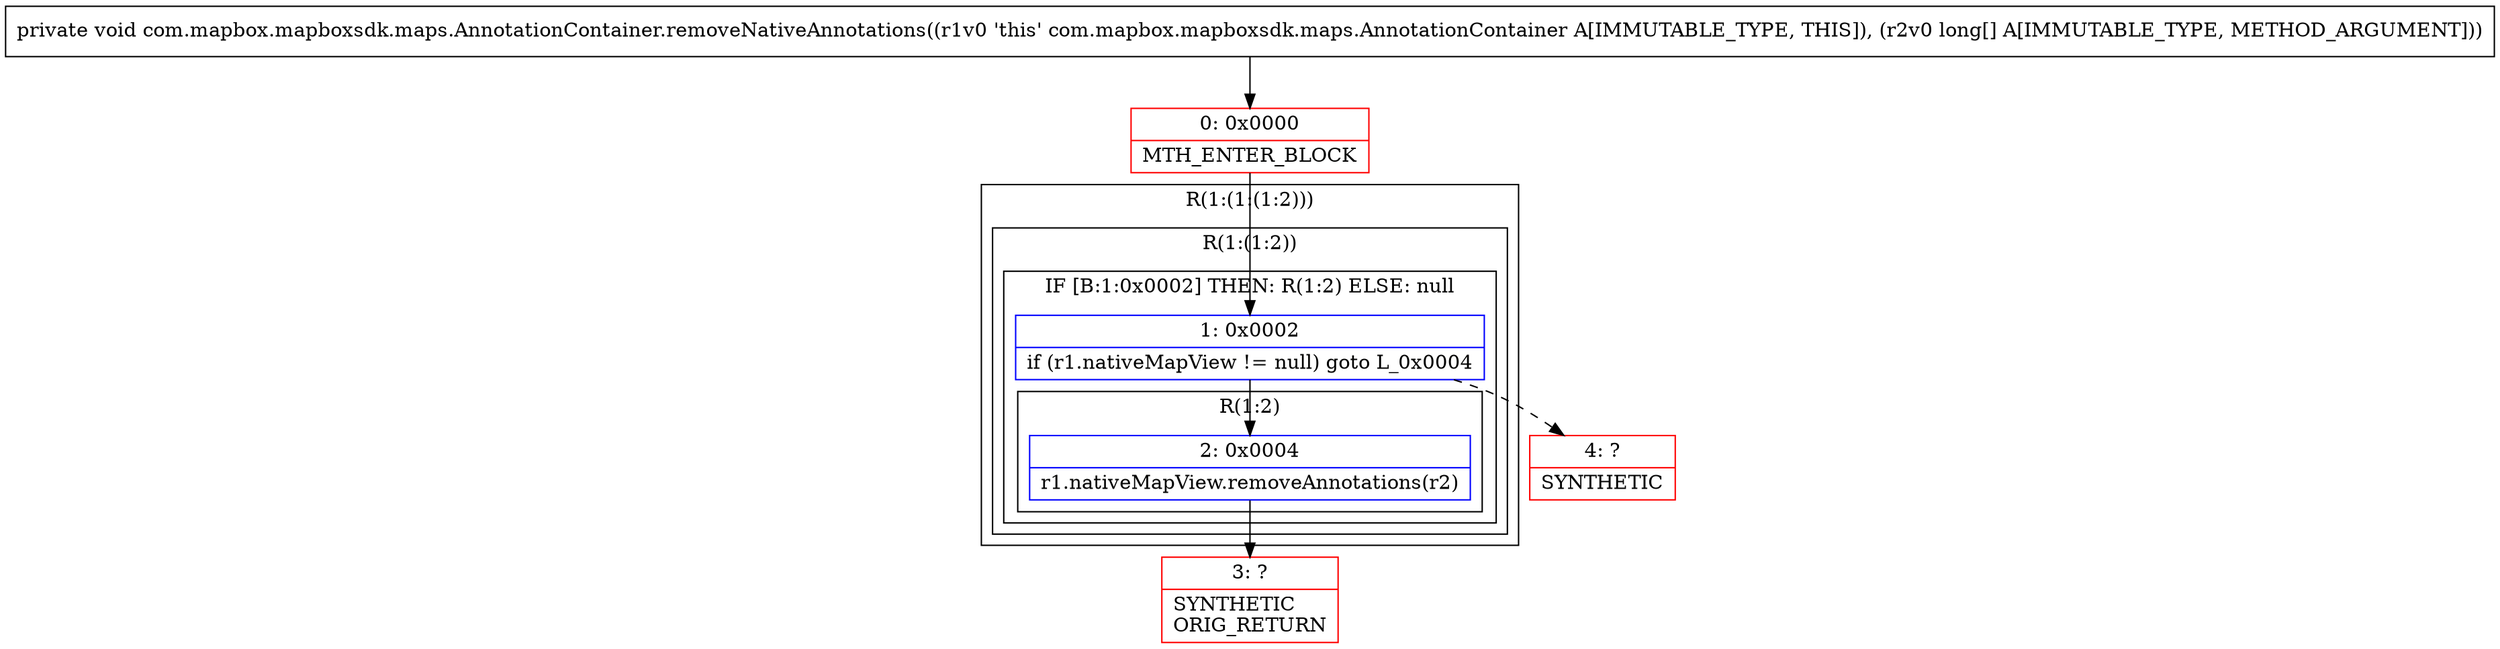 digraph "CFG forcom.mapbox.mapboxsdk.maps.AnnotationContainer.removeNativeAnnotations([J)V" {
subgraph cluster_Region_2084280163 {
label = "R(1:(1:(1:2)))";
node [shape=record,color=blue];
subgraph cluster_Region_1522234980 {
label = "R(1:(1:2))";
node [shape=record,color=blue];
subgraph cluster_IfRegion_37895630 {
label = "IF [B:1:0x0002] THEN: R(1:2) ELSE: null";
node [shape=record,color=blue];
Node_1 [shape=record,label="{1\:\ 0x0002|if (r1.nativeMapView != null) goto L_0x0004\l}"];
subgraph cluster_Region_422294379 {
label = "R(1:2)";
node [shape=record,color=blue];
Node_2 [shape=record,label="{2\:\ 0x0004|r1.nativeMapView.removeAnnotations(r2)\l}"];
}
}
}
}
Node_0 [shape=record,color=red,label="{0\:\ 0x0000|MTH_ENTER_BLOCK\l}"];
Node_3 [shape=record,color=red,label="{3\:\ ?|SYNTHETIC\lORIG_RETURN\l}"];
Node_4 [shape=record,color=red,label="{4\:\ ?|SYNTHETIC\l}"];
MethodNode[shape=record,label="{private void com.mapbox.mapboxsdk.maps.AnnotationContainer.removeNativeAnnotations((r1v0 'this' com.mapbox.mapboxsdk.maps.AnnotationContainer A[IMMUTABLE_TYPE, THIS]), (r2v0 long[] A[IMMUTABLE_TYPE, METHOD_ARGUMENT])) }"];
MethodNode -> Node_0;
Node_1 -> Node_2;
Node_1 -> Node_4[style=dashed];
Node_2 -> Node_3;
Node_0 -> Node_1;
}

